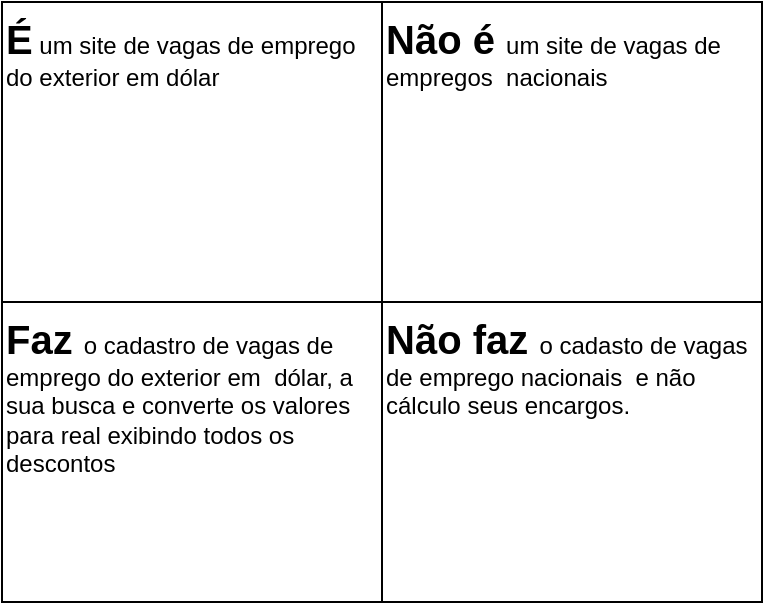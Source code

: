 <mxfile version="17.2.4" type="github"><diagram id="KgjO5GRndWXROC4v5zge" name="Page-1"><mxGraphModel dx="460" dy="792" grid="1" gridSize="10" guides="1" tooltips="1" connect="1" arrows="1" fold="1" page="1" pageScale="1" pageWidth="827" pageHeight="1169" math="0" shadow="0"><root><mxCell id="0"/><mxCell id="1" parent="0"/><mxCell id="6PmD7o7Xh8_uWYpsSZii-1" value="&lt;b&gt;&lt;font style=&quot;font-size: 20px&quot;&gt;É&lt;/font&gt;&lt;/b&gt; um site de vagas de emprego do exterior em dólar&amp;nbsp;&lt;table&gt;&lt;tbody&gt;&lt;tr&gt;&lt;td&gt;&lt;br&gt;&lt;/td&gt;&lt;td&gt;&lt;br&gt;&lt;/td&gt;&lt;/tr&gt;&lt;/tbody&gt;&lt;/table&gt;" style="rounded=0;whiteSpace=wrap;html=1;align=left;verticalAlign=top;" vertex="1" parent="1"><mxGeometry x="160" y="110" width="190" height="150" as="geometry"/></mxCell><mxCell id="6PmD7o7Xh8_uWYpsSZii-2" value="&lt;b&gt;&lt;font style=&quot;font-size: 20px&quot;&gt;Não é &lt;/font&gt;&lt;/b&gt;um site de vagas de empregos&amp;nbsp; nacionais&amp;nbsp;" style="rounded=0;whiteSpace=wrap;html=1;verticalAlign=top;align=left;" vertex="1" parent="1"><mxGeometry x="350" y="110" width="190" height="150" as="geometry"/></mxCell><mxCell id="6PmD7o7Xh8_uWYpsSZii-3" value="&lt;b&gt;&lt;font style=&quot;font-size: 20px&quot;&gt;Faz &lt;/font&gt;&lt;/b&gt;o cadastro de vagas de emprego do exterior em&amp;nbsp; dólar, a&amp;nbsp; sua busca e converte os valores para real exibindo todos os descontos&amp;nbsp;" style="rounded=0;whiteSpace=wrap;html=1;align=left;verticalAlign=top;" vertex="1" parent="1"><mxGeometry x="160" y="260" width="190" height="150" as="geometry"/></mxCell><mxCell id="6PmD7o7Xh8_uWYpsSZii-4" value="&lt;b&gt;&lt;font style=&quot;font-size: 20px&quot;&gt;Não faz &lt;/font&gt;&lt;/b&gt;o cadasto de vagas de emprego nacionais&amp;nbsp; e não cálculo seus encargos." style="rounded=0;whiteSpace=wrap;html=1;verticalAlign=top;align=left;" vertex="1" parent="1"><mxGeometry x="350" y="260" width="190" height="150" as="geometry"/></mxCell></root></mxGraphModel></diagram></mxfile>